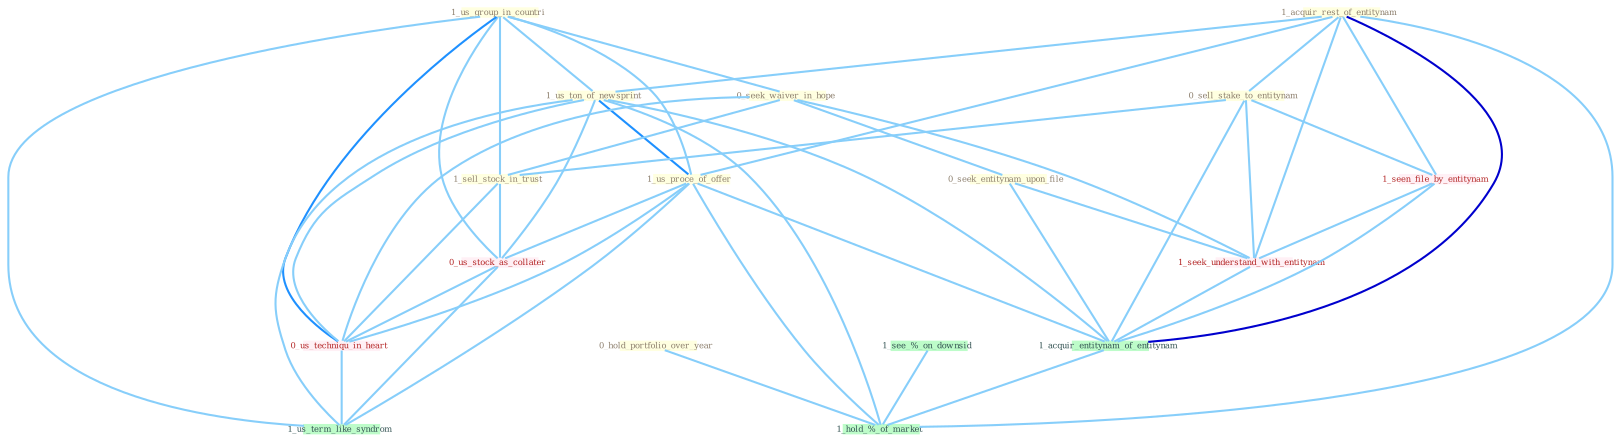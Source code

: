 Graph G{ 
    node
    [shape=polygon,style=filled,width=.5,height=.06,color="#BDFCC9",fixedsize=true,fontsize=4,
    fontcolor="#2f4f4f"];
    {node
    [color="#ffffe0", fontcolor="#8b7d6b"] "1_us_group_in_countri " "1_acquir_rest_of_entitynam " "0_hold_portfolio_over_year " "1_us_ton_of_newsprint " "0_sell_stake_to_entitynam " "0_seek_waiver_in_hope " "1_us_proce_of_offer " "0_seek_entitynam_upon_file " "1_sell_stock_in_trust "}
{node [color="#fff0f5", fontcolor="#b22222"] "1_seen_file_by_entitynam " "0_us_stock_as_collater " "1_seek_understand_with_entitynam " "0_us_techniqu_in_heart "}
edge [color="#B0E2FF"];

	"1_us_group_in_countri " -- "1_us_ton_of_newsprint " [w="1", color="#87cefa" ];
	"1_us_group_in_countri " -- "0_seek_waiver_in_hope " [w="1", color="#87cefa" ];
	"1_us_group_in_countri " -- "1_us_proce_of_offer " [w="1", color="#87cefa" ];
	"1_us_group_in_countri " -- "1_sell_stock_in_trust " [w="1", color="#87cefa" ];
	"1_us_group_in_countri " -- "0_us_stock_as_collater " [w="1", color="#87cefa" ];
	"1_us_group_in_countri " -- "0_us_techniqu_in_heart " [w="2", color="#1e90ff" , len=0.8];
	"1_us_group_in_countri " -- "1_us_term_like_syndrom " [w="1", color="#87cefa" ];
	"1_acquir_rest_of_entitynam " -- "1_us_ton_of_newsprint " [w="1", color="#87cefa" ];
	"1_acquir_rest_of_entitynam " -- "0_sell_stake_to_entitynam " [w="1", color="#87cefa" ];
	"1_acquir_rest_of_entitynam " -- "1_us_proce_of_offer " [w="1", color="#87cefa" ];
	"1_acquir_rest_of_entitynam " -- "1_seen_file_by_entitynam " [w="1", color="#87cefa" ];
	"1_acquir_rest_of_entitynam " -- "1_seek_understand_with_entitynam " [w="1", color="#87cefa" ];
	"1_acquir_rest_of_entitynam " -- "1_acquir_entitynam_of_entitynam " [w="3", color="#0000cd" , len=0.6];
	"1_acquir_rest_of_entitynam " -- "1_hold_%_of_market " [w="1", color="#87cefa" ];
	"0_hold_portfolio_over_year " -- "1_hold_%_of_market " [w="1", color="#87cefa" ];
	"1_us_ton_of_newsprint " -- "1_us_proce_of_offer " [w="2", color="#1e90ff" , len=0.8];
	"1_us_ton_of_newsprint " -- "0_us_stock_as_collater " [w="1", color="#87cefa" ];
	"1_us_ton_of_newsprint " -- "1_acquir_entitynam_of_entitynam " [w="1", color="#87cefa" ];
	"1_us_ton_of_newsprint " -- "0_us_techniqu_in_heart " [w="1", color="#87cefa" ];
	"1_us_ton_of_newsprint " -- "1_us_term_like_syndrom " [w="1", color="#87cefa" ];
	"1_us_ton_of_newsprint " -- "1_hold_%_of_market " [w="1", color="#87cefa" ];
	"0_sell_stake_to_entitynam " -- "1_sell_stock_in_trust " [w="1", color="#87cefa" ];
	"0_sell_stake_to_entitynam " -- "1_seen_file_by_entitynam " [w="1", color="#87cefa" ];
	"0_sell_stake_to_entitynam " -- "1_seek_understand_with_entitynam " [w="1", color="#87cefa" ];
	"0_sell_stake_to_entitynam " -- "1_acquir_entitynam_of_entitynam " [w="1", color="#87cefa" ];
	"0_seek_waiver_in_hope " -- "0_seek_entitynam_upon_file " [w="1", color="#87cefa" ];
	"0_seek_waiver_in_hope " -- "1_sell_stock_in_trust " [w="1", color="#87cefa" ];
	"0_seek_waiver_in_hope " -- "1_seek_understand_with_entitynam " [w="1", color="#87cefa" ];
	"0_seek_waiver_in_hope " -- "0_us_techniqu_in_heart " [w="1", color="#87cefa" ];
	"1_us_proce_of_offer " -- "0_us_stock_as_collater " [w="1", color="#87cefa" ];
	"1_us_proce_of_offer " -- "1_acquir_entitynam_of_entitynam " [w="1", color="#87cefa" ];
	"1_us_proce_of_offer " -- "0_us_techniqu_in_heart " [w="1", color="#87cefa" ];
	"1_us_proce_of_offer " -- "1_us_term_like_syndrom " [w="1", color="#87cefa" ];
	"1_us_proce_of_offer " -- "1_hold_%_of_market " [w="1", color="#87cefa" ];
	"0_seek_entitynam_upon_file " -- "1_seek_understand_with_entitynam " [w="1", color="#87cefa" ];
	"0_seek_entitynam_upon_file " -- "1_acquir_entitynam_of_entitynam " [w="1", color="#87cefa" ];
	"1_sell_stock_in_trust " -- "0_us_stock_as_collater " [w="1", color="#87cefa" ];
	"1_sell_stock_in_trust " -- "0_us_techniqu_in_heart " [w="1", color="#87cefa" ];
	"1_seen_file_by_entitynam " -- "1_seek_understand_with_entitynam " [w="1", color="#87cefa" ];
	"1_seen_file_by_entitynam " -- "1_acquir_entitynam_of_entitynam " [w="1", color="#87cefa" ];
	"0_us_stock_as_collater " -- "0_us_techniqu_in_heart " [w="1", color="#87cefa" ];
	"0_us_stock_as_collater " -- "1_us_term_like_syndrom " [w="1", color="#87cefa" ];
	"1_seek_understand_with_entitynam " -- "1_acquir_entitynam_of_entitynam " [w="1", color="#87cefa" ];
	"1_acquir_entitynam_of_entitynam " -- "1_hold_%_of_market " [w="1", color="#87cefa" ];
	"0_us_techniqu_in_heart " -- "1_us_term_like_syndrom " [w="1", color="#87cefa" ];
	"1_see_%_on_downsid " -- "1_hold_%_of_market " [w="1", color="#87cefa" ];
}